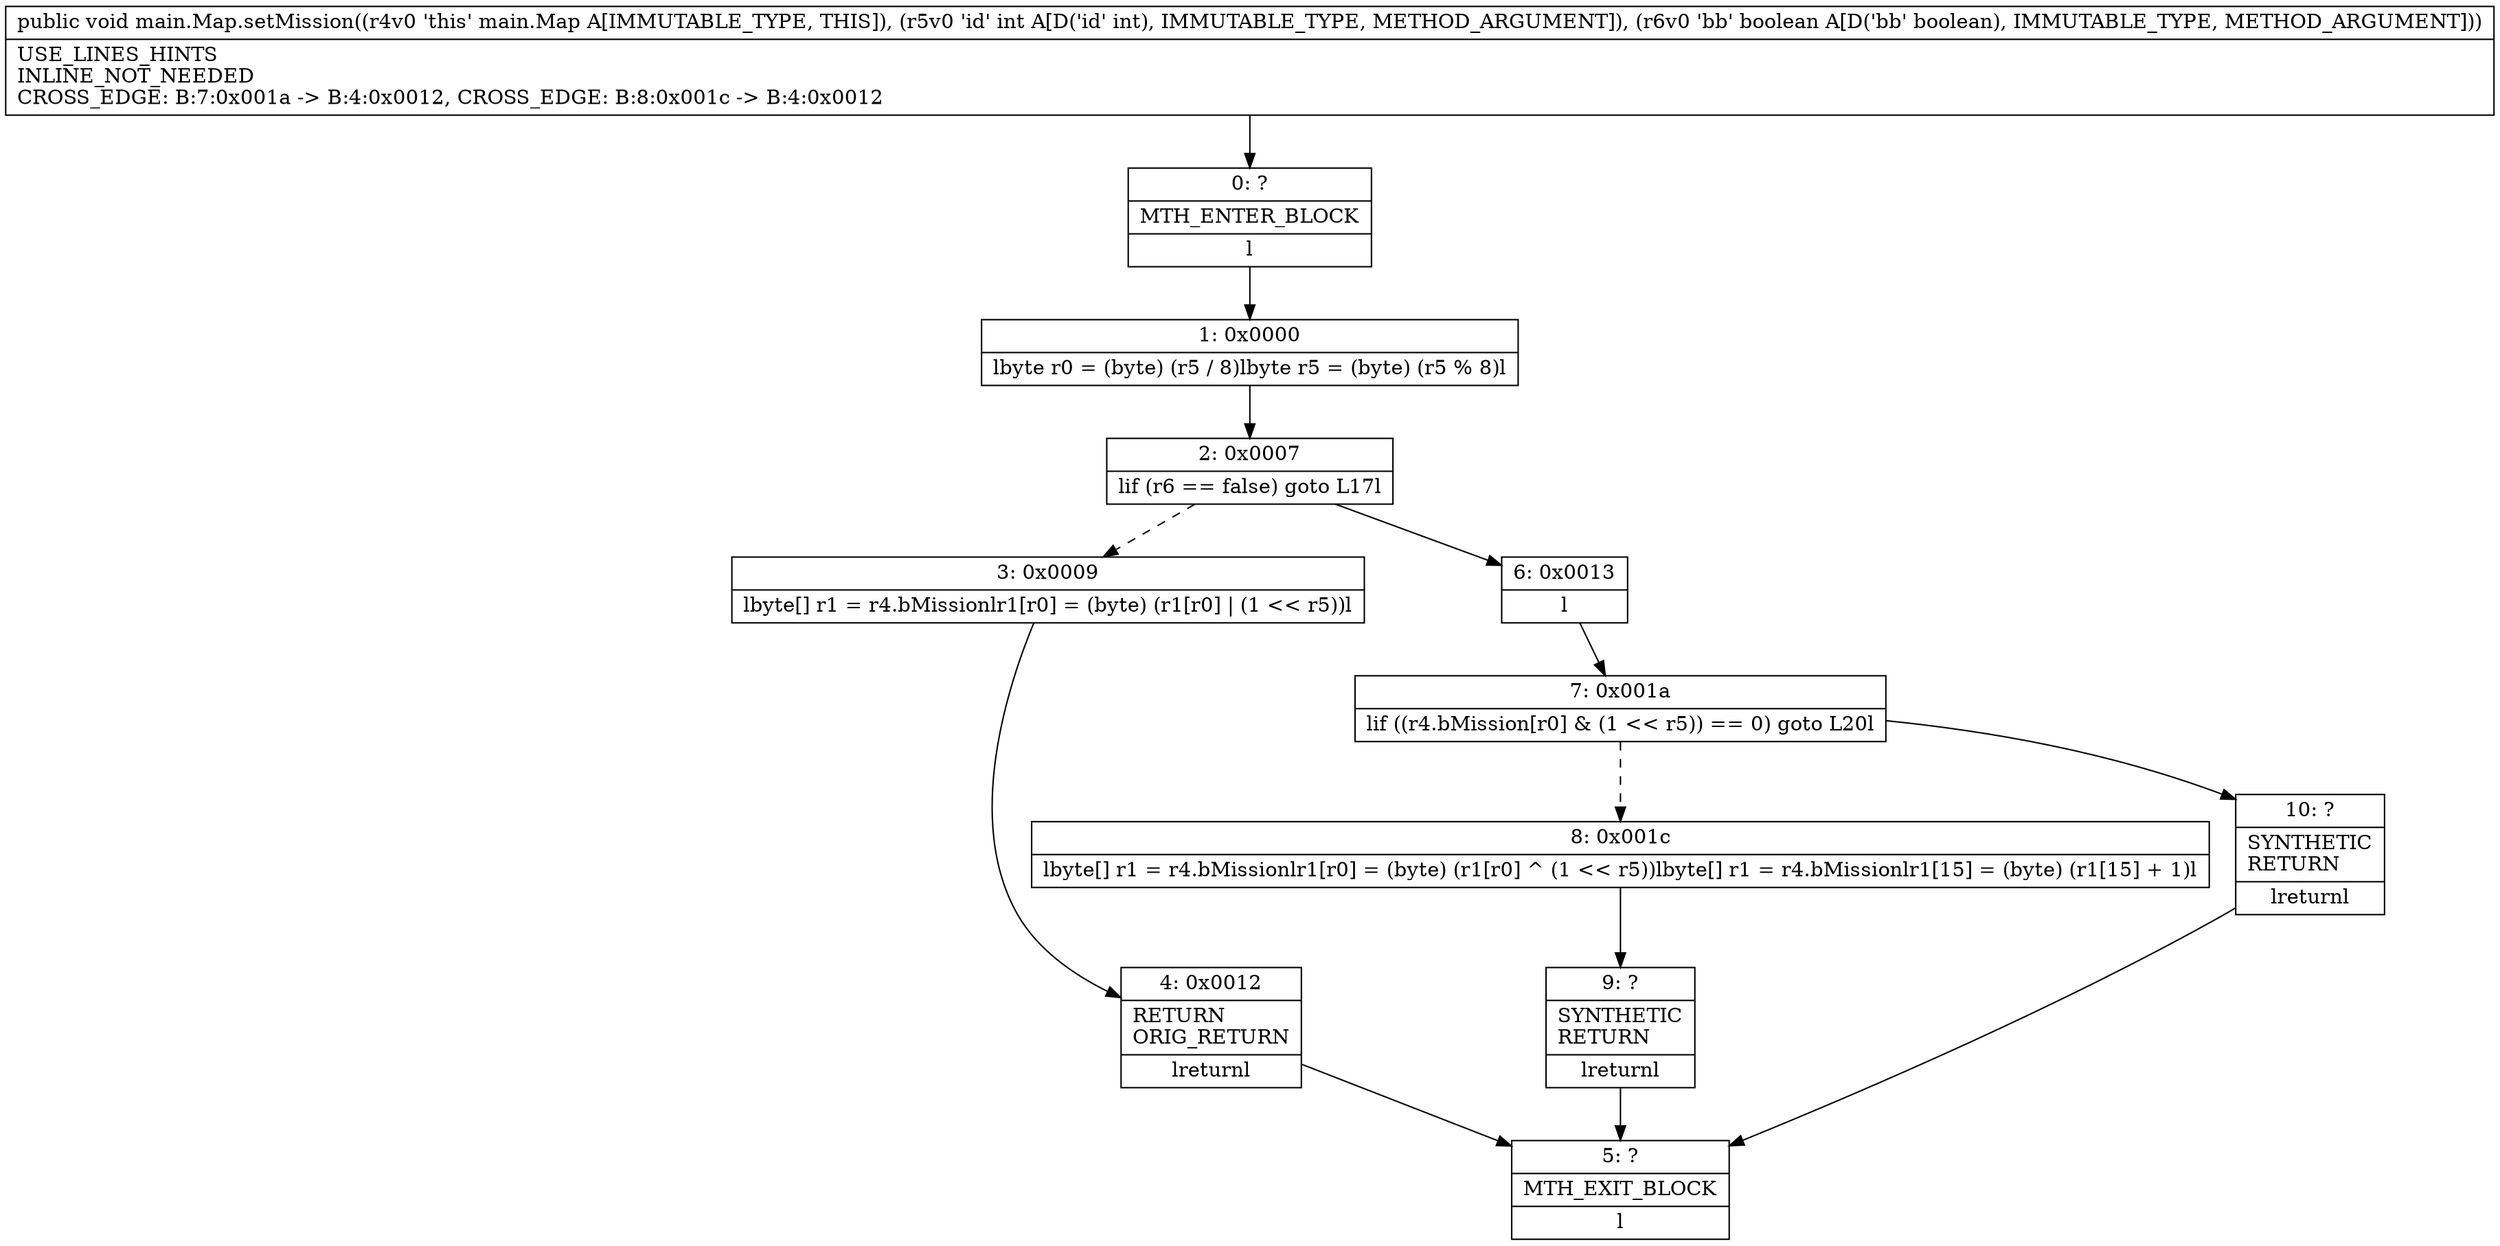 digraph "CFG formain.Map.setMission(IZ)V" {
Node_0 [shape=record,label="{0\:\ ?|MTH_ENTER_BLOCK\l|l}"];
Node_1 [shape=record,label="{1\:\ 0x0000|lbyte r0 = (byte) (r5 \/ 8)lbyte r5 = (byte) (r5 % 8)l}"];
Node_2 [shape=record,label="{2\:\ 0x0007|lif (r6 == false) goto L17l}"];
Node_3 [shape=record,label="{3\:\ 0x0009|lbyte[] r1 = r4.bMissionlr1[r0] = (byte) (r1[r0] \| (1 \<\< r5))l}"];
Node_4 [shape=record,label="{4\:\ 0x0012|RETURN\lORIG_RETURN\l|lreturnl}"];
Node_5 [shape=record,label="{5\:\ ?|MTH_EXIT_BLOCK\l|l}"];
Node_6 [shape=record,label="{6\:\ 0x0013|l}"];
Node_7 [shape=record,label="{7\:\ 0x001a|lif ((r4.bMission[r0] & (1 \<\< r5)) == 0) goto L20l}"];
Node_8 [shape=record,label="{8\:\ 0x001c|lbyte[] r1 = r4.bMissionlr1[r0] = (byte) (r1[r0] ^ (1 \<\< r5))lbyte[] r1 = r4.bMissionlr1[15] = (byte) (r1[15] + 1)l}"];
Node_9 [shape=record,label="{9\:\ ?|SYNTHETIC\lRETURN\l|lreturnl}"];
Node_10 [shape=record,label="{10\:\ ?|SYNTHETIC\lRETURN\l|lreturnl}"];
MethodNode[shape=record,label="{public void main.Map.setMission((r4v0 'this' main.Map A[IMMUTABLE_TYPE, THIS]), (r5v0 'id' int A[D('id' int), IMMUTABLE_TYPE, METHOD_ARGUMENT]), (r6v0 'bb' boolean A[D('bb' boolean), IMMUTABLE_TYPE, METHOD_ARGUMENT]))  | USE_LINES_HINTS\lINLINE_NOT_NEEDED\lCROSS_EDGE: B:7:0x001a \-\> B:4:0x0012, CROSS_EDGE: B:8:0x001c \-\> B:4:0x0012\l}"];
MethodNode -> Node_0;
Node_0 -> Node_1;
Node_1 -> Node_2;
Node_2 -> Node_3[style=dashed];
Node_2 -> Node_6;
Node_3 -> Node_4;
Node_4 -> Node_5;
Node_6 -> Node_7;
Node_7 -> Node_8[style=dashed];
Node_7 -> Node_10;
Node_8 -> Node_9;
Node_9 -> Node_5;
Node_10 -> Node_5;
}

